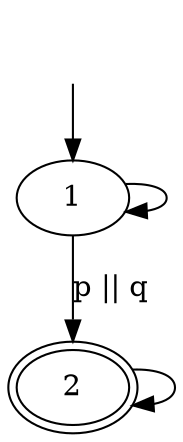 
digraph {
  "" [style="invis"]
  2 [peripheries=2]

  "" -> 1
  1 -> 1
  1 -> 2 [label="p || q"]
  2 -> 2
}
